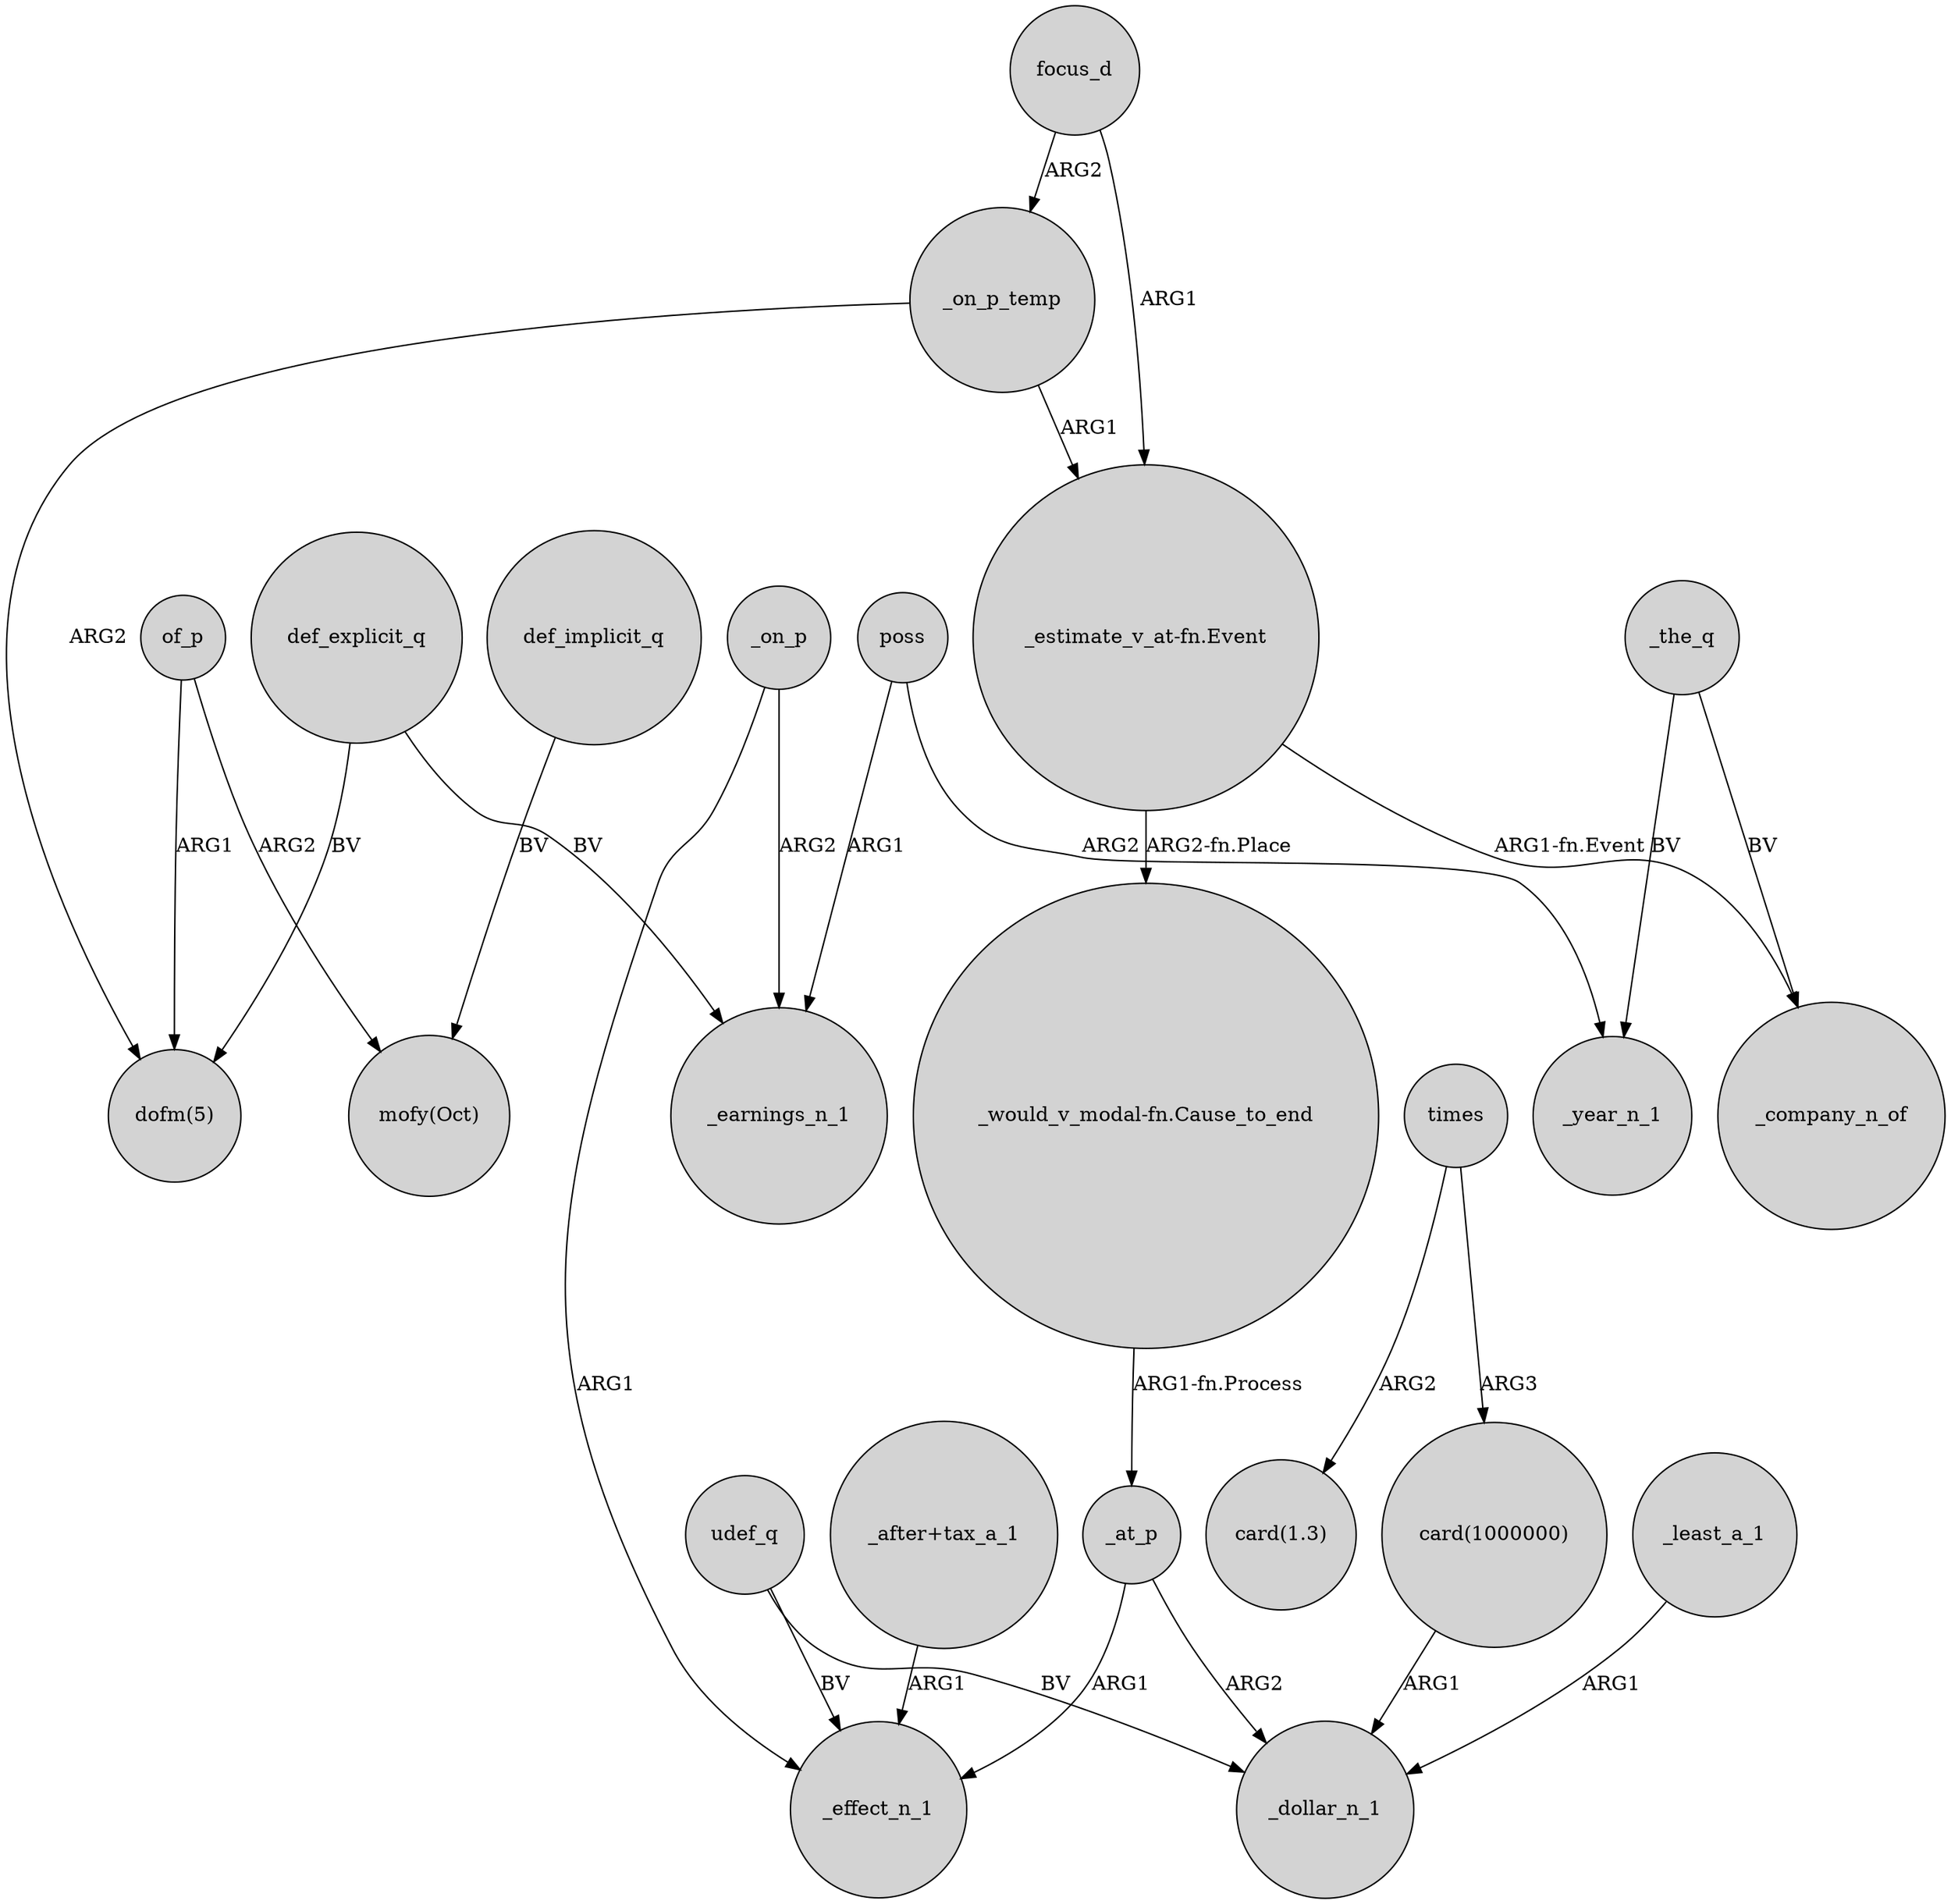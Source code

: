 digraph {
	node [shape=circle style=filled]
	focus_d -> _on_p_temp [label=ARG2]
	"_would_v_modal-fn.Cause_to_end" -> _at_p [label="ARG1-fn.Process"]
	times -> "card(1.3)" [label=ARG2]
	of_p -> "mofy(Oct)" [label=ARG2]
	_on_p -> _effect_n_1 [label=ARG1]
	times -> "card(1000000)" [label=ARG3]
	poss -> _year_n_1 [label=ARG2]
	_on_p_temp -> "dofm(5)" [label=ARG2]
	_at_p -> _effect_n_1 [label=ARG1]
	of_p -> "dofm(5)" [label=ARG1]
	_at_p -> _dollar_n_1 [label=ARG2]
	focus_d -> "_estimate_v_at-fn.Event" [label=ARG1]
	_the_q -> _year_n_1 [label=BV]
	"_estimate_v_at-fn.Event" -> "_would_v_modal-fn.Cause_to_end" [label="ARG2-fn.Place"]
	def_explicit_q -> _earnings_n_1 [label=BV]
	udef_q -> _dollar_n_1 [label=BV]
	poss -> _earnings_n_1 [label=ARG1]
	def_explicit_q -> "dofm(5)" [label=BV]
	"card(1000000)" -> _dollar_n_1 [label=ARG1]
	udef_q -> _effect_n_1 [label=BV]
	_on_p -> _earnings_n_1 [label=ARG2]
	_least_a_1 -> _dollar_n_1 [label=ARG1]
	"_estimate_v_at-fn.Event" -> _company_n_of [label="ARG1-fn.Event"]
	def_implicit_q -> "mofy(Oct)" [label=BV]
	"_after+tax_a_1" -> _effect_n_1 [label=ARG1]
	_on_p_temp -> "_estimate_v_at-fn.Event" [label=ARG1]
	_the_q -> _company_n_of [label=BV]
}
